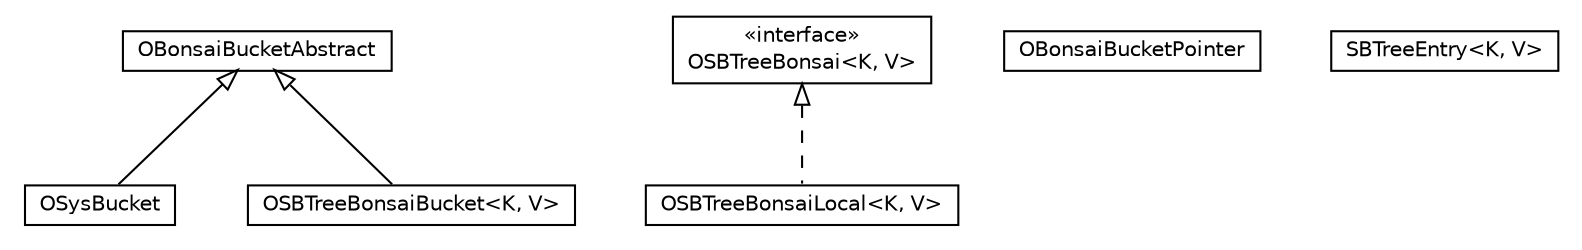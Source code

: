 #!/usr/local/bin/dot
#
# Class diagram 
# Generated by UMLGraph version R5_6-24-gf6e263 (http://www.umlgraph.org/)
#

digraph G {
	edge [fontname="Helvetica",fontsize=10,labelfontname="Helvetica",labelfontsize=10];
	node [fontname="Helvetica",fontsize=10,shape=plaintext];
	nodesep=0.25;
	ranksep=0.5;
	// com.orientechnologies.orient.core.index.sbtreebonsai.local.OSysBucket
	c261466 [label=<<table title="com.orientechnologies.orient.core.index.sbtreebonsai.local.OSysBucket" border="0" cellborder="1" cellspacing="0" cellpadding="2" port="p" href="./OSysBucket.html">
		<tr><td><table border="0" cellspacing="0" cellpadding="1">
<tr><td align="center" balign="center"> OSysBucket </td></tr>
		</table></td></tr>
		</table>>, URL="./OSysBucket.html", fontname="Helvetica", fontcolor="black", fontsize=10.0];
	// com.orientechnologies.orient.core.index.sbtreebonsai.local.OSBTreeBonsai<K, V>
	c261467 [label=<<table title="com.orientechnologies.orient.core.index.sbtreebonsai.local.OSBTreeBonsai" border="0" cellborder="1" cellspacing="0" cellpadding="2" port="p" href="./OSBTreeBonsai.html">
		<tr><td><table border="0" cellspacing="0" cellpadding="1">
<tr><td align="center" balign="center"> &#171;interface&#187; </td></tr>
<tr><td align="center" balign="center"> OSBTreeBonsai&lt;K, V&gt; </td></tr>
		</table></td></tr>
		</table>>, URL="./OSBTreeBonsai.html", fontname="Helvetica", fontcolor="black", fontsize=10.0];
	// com.orientechnologies.orient.core.index.sbtreebonsai.local.OSBTreeBonsaiLocal<K, V>
	c261468 [label=<<table title="com.orientechnologies.orient.core.index.sbtreebonsai.local.OSBTreeBonsaiLocal" border="0" cellborder="1" cellspacing="0" cellpadding="2" port="p" href="./OSBTreeBonsaiLocal.html">
		<tr><td><table border="0" cellspacing="0" cellpadding="1">
<tr><td align="center" balign="center"> OSBTreeBonsaiLocal&lt;K, V&gt; </td></tr>
		</table></td></tr>
		</table>>, URL="./OSBTreeBonsaiLocal.html", fontname="Helvetica", fontcolor="black", fontsize=10.0];
	// com.orientechnologies.orient.core.index.sbtreebonsai.local.OBonsaiBucketPointer
	c261469 [label=<<table title="com.orientechnologies.orient.core.index.sbtreebonsai.local.OBonsaiBucketPointer" border="0" cellborder="1" cellspacing="0" cellpadding="2" port="p" href="./OBonsaiBucketPointer.html">
		<tr><td><table border="0" cellspacing="0" cellpadding="1">
<tr><td align="center" balign="center"> OBonsaiBucketPointer </td></tr>
		</table></td></tr>
		</table>>, URL="./OBonsaiBucketPointer.html", fontname="Helvetica", fontcolor="black", fontsize=10.0];
	// com.orientechnologies.orient.core.index.sbtreebonsai.local.OSBTreeBonsaiBucket<K, V>
	c261470 [label=<<table title="com.orientechnologies.orient.core.index.sbtreebonsai.local.OSBTreeBonsaiBucket" border="0" cellborder="1" cellspacing="0" cellpadding="2" port="p" href="./OSBTreeBonsaiBucket.html">
		<tr><td><table border="0" cellspacing="0" cellpadding="1">
<tr><td align="center" balign="center"> OSBTreeBonsaiBucket&lt;K, V&gt; </td></tr>
		</table></td></tr>
		</table>>, URL="./OSBTreeBonsaiBucket.html", fontname="Helvetica", fontcolor="black", fontsize=10.0];
	// com.orientechnologies.orient.core.index.sbtreebonsai.local.OSBTreeBonsaiBucket.SBTreeEntry<K, V>
	c261471 [label=<<table title="com.orientechnologies.orient.core.index.sbtreebonsai.local.OSBTreeBonsaiBucket.SBTreeEntry" border="0" cellborder="1" cellspacing="0" cellpadding="2" port="p" href="./OSBTreeBonsaiBucket.SBTreeEntry.html">
		<tr><td><table border="0" cellspacing="0" cellpadding="1">
<tr><td align="center" balign="center"> SBTreeEntry&lt;K, V&gt; </td></tr>
		</table></td></tr>
		</table>>, URL="./OSBTreeBonsaiBucket.SBTreeEntry.html", fontname="Helvetica", fontcolor="black", fontsize=10.0];
	// com.orientechnologies.orient.core.index.sbtreebonsai.local.OBonsaiBucketAbstract
	c261472 [label=<<table title="com.orientechnologies.orient.core.index.sbtreebonsai.local.OBonsaiBucketAbstract" border="0" cellborder="1" cellspacing="0" cellpadding="2" port="p" href="./OBonsaiBucketAbstract.html">
		<tr><td><table border="0" cellspacing="0" cellpadding="1">
<tr><td align="center" balign="center"> OBonsaiBucketAbstract </td></tr>
		</table></td></tr>
		</table>>, URL="./OBonsaiBucketAbstract.html", fontname="Helvetica", fontcolor="black", fontsize=10.0];
	//com.orientechnologies.orient.core.index.sbtreebonsai.local.OSysBucket extends com.orientechnologies.orient.core.index.sbtreebonsai.local.OBonsaiBucketAbstract
	c261472:p -> c261466:p [dir=back,arrowtail=empty];
	//com.orientechnologies.orient.core.index.sbtreebonsai.local.OSBTreeBonsaiLocal<K, V> implements com.orientechnologies.orient.core.index.sbtreebonsai.local.OSBTreeBonsai<K, V>
	c261467:p -> c261468:p [dir=back,arrowtail=empty,style=dashed];
	//com.orientechnologies.orient.core.index.sbtreebonsai.local.OSBTreeBonsaiBucket<K, V> extends com.orientechnologies.orient.core.index.sbtreebonsai.local.OBonsaiBucketAbstract
	c261472:p -> c261470:p [dir=back,arrowtail=empty];
}

